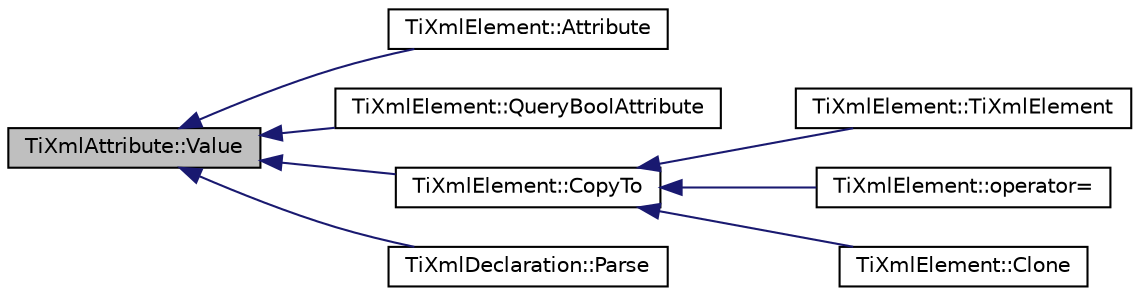 digraph "TiXmlAttribute::Value"
{
  edge [fontname="Helvetica",fontsize="10",labelfontname="Helvetica",labelfontsize="10"];
  node [fontname="Helvetica",fontsize="10",shape=record];
  rankdir="LR";
  Node1 [label="TiXmlAttribute::Value",height=0.2,width=0.4,color="black", fillcolor="grey75", style="filled" fontcolor="black"];
  Node1 -> Node2 [dir="back",color="midnightblue",fontsize="10",style="solid"];
  Node2 [label="TiXmlElement::Attribute",height=0.2,width=0.4,color="black", fillcolor="white", style="filled",URL="$class_ti_xml_element.html#ac1e4691e9375ba4e665dce7e46a50a9c"];
  Node1 -> Node3 [dir="back",color="midnightblue",fontsize="10",style="solid"];
  Node3 [label="TiXmlElement::QueryBoolAttribute",height=0.2,width=0.4,color="black", fillcolor="white", style="filled",URL="$class_ti_xml_element.html#af4a1d3f88c28eb0f3115dc39ebd83fff"];
  Node1 -> Node4 [dir="back",color="midnightblue",fontsize="10",style="solid"];
  Node4 [label="TiXmlElement::CopyTo",height=0.2,width=0.4,color="black", fillcolor="white", style="filled",URL="$class_ti_xml_element.html#a9e0c1983b840de4134f1f6bf7af00b0f"];
  Node4 -> Node5 [dir="back",color="midnightblue",fontsize="10",style="solid"];
  Node5 [label="TiXmlElement::TiXmlElement",height=0.2,width=0.4,color="black", fillcolor="white", style="filled",URL="$class_ti_xml_element.html#a1ca4465f3c2eac6a60e641cd7f1d9f7e"];
  Node4 -> Node6 [dir="back",color="midnightblue",fontsize="10",style="solid"];
  Node6 [label="TiXmlElement::operator=",height=0.2,width=0.4,color="black", fillcolor="white", style="filled",URL="$class_ti_xml_element.html#ad58d300f4cfc0016ffa6861ebb718a0b"];
  Node4 -> Node7 [dir="back",color="midnightblue",fontsize="10",style="solid"];
  Node7 [label="TiXmlElement::Clone",height=0.2,width=0.4,color="black", fillcolor="white", style="filled",URL="$class_ti_xml_element.html#a13f6df105ebb1e8dc636e75cc883be32",tooltip="Creates a new Element and returns it - the returned element is a copy. "];
  Node1 -> Node8 [dir="back",color="midnightblue",fontsize="10",style="solid"];
  Node8 [label="TiXmlDeclaration::Parse",height=0.2,width=0.4,color="black", fillcolor="white", style="filled",URL="$class_ti_xml_declaration.html#a9839ea97ed687a2b7342fd7b0f04361b"];
}
